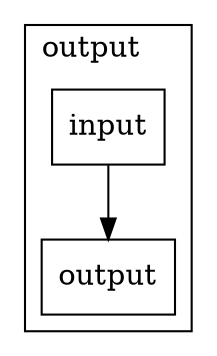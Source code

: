 digraph flow {

  subgraph "cluster-output" {

    label="output"
    labeljust=l

    // nodes
    "public-input" [shape=rectangle, label="input"];
    "public-output" [shape=rectangle, label="output"];

    // edges
    "public-input" -> "public-output"; 
  }
         
}
